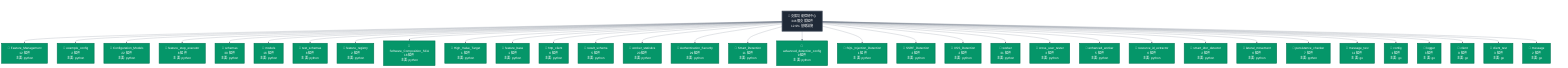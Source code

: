 ---
title: AIVA Features - 支援功能架構
config:
  theme: base
  themeVariables:
    primaryColor: "#059669"
    primaryTextColor: "#fff"
    lineColor: "#6b7280"
---
flowchart TD
    SUPPORT_HUB["🔧 支援功能控制中心<br/>346 個支援組件<br/>12.9% 基礎設施"]
    
    Feature_Management["🐍 Feature_Management<br/>12 組件<br/>主要: python"]
    SUPPORT_HUB --> Feature_Management
    example_config["🐍 example_config<br/>2 組件<br/>主要: python"]
    SUPPORT_HUB --> example_config
    Configuration_Models["🐍 Configuration_Models<br/>22 組件<br/>主要: python"]
    SUPPORT_HUB --> Configuration_Models
    feature_step_executor["🐍 feature_step_executor<br/>8 組件<br/>主要: python"]
    SUPPORT_HUB --> feature_step_executor
    schemas["🐍 schemas<br/>30 組件<br/>主要: python"]
    SUPPORT_HUB --> schemas
    models["🐍 models<br/>16 組件<br/>主要: python"]
    SUPPORT_HUB --> models
    test_schemas["🐍 test_schemas<br/>8 組件<br/>主要: python"]
    SUPPORT_HUB --> test_schemas
    feature_registry["🐍 feature_registry<br/>2 組件<br/>主要: python"]
    SUPPORT_HUB --> feature_registry
    Software_Composition_SCA["🐍 Software_Composition_SCA<br/>18 組件<br/>主要: python"]
    SUPPORT_HUB --> Software_Composition_SCA
    High_Value_Target["🐍 High_Value_Target<br/>1 組件<br/>主要: python"]
    SUPPORT_HUB --> High_Value_Target
    feature_base["🐍 feature_base<br/>1 組件<br/>主要: python"]
    SUPPORT_HUB --> feature_base
    http_client["🐍 http_client<br/>6 組件<br/>主要: python"]
    SUPPORT_HUB --> http_client
    result_schema["🐍 result_schema<br/>5 組件<br/>主要: python"]
    SUPPORT_HUB --> result_schema
    worker_statistics["🐍 worker_statistics<br/>20 組件<br/>主要: python"]
    SUPPORT_HUB --> worker_statistics
    Authentication_Security["🐍 Authentication_Security<br/>29 組件<br/>主要: python"]
    SUPPORT_HUB --> Authentication_Security
    Smart_Detection["🐍 Smart_Detection<br/>11 組件<br/>主要: python"]
    SUPPORT_HUB --> Smart_Detection
    advanced_detection_config["🐍 advanced_detection_config<br/>9 組件<br/>主要: python"]
    SUPPORT_HUB --> advanced_detection_config
    SQL_Injection_Detection["🐍 SQL_Injection_Detection<br/>1 組件<br/>主要: python"]
    SUPPORT_HUB --> SQL_Injection_Detection
    SSRF_Detection["🐍 SSRF_Detection<br/>2 組件<br/>主要: python"]
    SUPPORT_HUB --> SSRF_Detection
    XSS_Detection["🐍 XSS_Detection<br/>2 組件<br/>主要: python"]
    SUPPORT_HUB --> XSS_Detection
    worker["🐍 worker<br/>31 組件<br/>主要: python"]
    SUPPORT_HUB --> worker
    cross_user_tester["🐍 cross_user_tester<br/>3 組件<br/>主要: python"]
    SUPPORT_HUB --> cross_user_tester
    enhanced_worker["🐍 enhanced_worker<br/>5 組件<br/>主要: python"]
    SUPPORT_HUB --> enhanced_worker
    resource_id_extractor["🐍 resource_id_extractor<br/>6 組件<br/>主要: python"]
    SUPPORT_HUB --> resource_id_extractor
    smart_idor_detector["🐍 smart_idor_detector<br/>2 組件<br/>主要: python"]
    SUPPORT_HUB --> smart_idor_detector
    lateral_movement["🐍 lateral_movement<br/>6 組件<br/>主要: python"]
    SUPPORT_HUB --> lateral_movement
    persistence_checker["🐍 persistence_checker<br/>7 組件<br/>主要: python"]
    SUPPORT_HUB --> persistence_checker
    message_test["🐹 message_test<br/>11 組件<br/>主要: go"]
    SUPPORT_HUB --> message_test
    config["🐹 config<br/>1 組件<br/>主要: go"]
    SUPPORT_HUB --> config
    logger["🐹 logger<br/>3 組件<br/>主要: go"]
    SUPPORT_HUB --> logger
    client["🐹 client<br/>9 組件<br/>主要: go"]
    SUPPORT_HUB --> client
    client_test["🐹 client_test<br/>3 組件<br/>主要: go"]
    SUPPORT_HUB --> client_test
    message["🐹 message<br/>2 組件<br/>主要: go"]
    SUPPORT_HUB --> message

    %% 支援功能樣式
    classDef supportStyle fill:#059669,stroke:#047857,stroke-width:3px,color:#fff
    classDef hubStyle fill:#1f2937,stroke:#374151,stroke-width:4px,color:#fff
    
    class SUPPORT_HUB hubStyle
    class Feature_Management,example_config,Configuration_Models,feature_step_executor,schemas,models,test_schemas,feature_registry,Software_Composition_SCA,High_Value_Target,feature_base,http_client,result_schema,worker_statistics,Authentication_Security,Smart_Detection,advanced_detection_config,SQL_Injection_Detection,SSRF_Detection,XSS_Detection,worker,cross_user_tester,enhanced_worker,resource_id_extractor,smart_idor_detector,lateral_movement,persistence_checker,message_test,config,logger,client,client_test,message supportStyle
